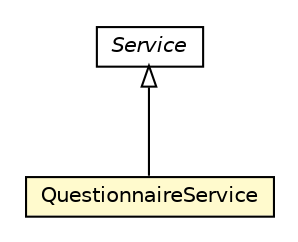 #!/usr/local/bin/dot
#
# Class diagram 
# Generated by UMLGraph version R5_6-24-gf6e263 (http://www.umlgraph.org/)
#

digraph G {
	edge [fontname="Helvetica",fontsize=10,labelfontname="Helvetica",labelfontsize=10];
	node [fontname="Helvetica",fontsize=10,shape=plaintext];
	nodesep=0.25;
	ranksep=0.5;
	// org.universAAL.middleware.service.owl.Service
	c6714182 [label=<<table title="org.universAAL.middleware.service.owl.Service" border="0" cellborder="1" cellspacing="0" cellpadding="2" port="p" href="../../middleware/service/owl/Service.html">
		<tr><td><table border="0" cellspacing="0" cellpadding="1">
<tr><td align="center" balign="center"><font face="Helvetica-Oblique"> Service </font></td></tr>
		</table></td></tr>
		</table>>, URL="../../middleware/service/owl/Service.html", fontname="Helvetica", fontcolor="black", fontsize=10.0];
	// org.universAAL.ontology.questionnaire.QuestionnaireService
	c6714680 [label=<<table title="org.universAAL.ontology.questionnaire.QuestionnaireService" border="0" cellborder="1" cellspacing="0" cellpadding="2" port="p" bgcolor="lemonChiffon" href="./QuestionnaireService.html">
		<tr><td><table border="0" cellspacing="0" cellpadding="1">
<tr><td align="center" balign="center"> QuestionnaireService </td></tr>
		</table></td></tr>
		</table>>, URL="./QuestionnaireService.html", fontname="Helvetica", fontcolor="black", fontsize=10.0];
	//org.universAAL.ontology.questionnaire.QuestionnaireService extends org.universAAL.middleware.service.owl.Service
	c6714182:p -> c6714680:p [dir=back,arrowtail=empty];
}

